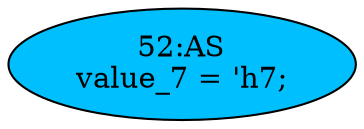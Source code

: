 strict digraph "" {
	node [label="\N"];
	"52:AS"	 [ast="<pyverilog.vparser.ast.Assign object at 0x7fd311d60e10>",
		def_var="['value_7']",
		fillcolor=deepskyblue,
		label="52:AS
value_7 = 'h7;",
		statements="[]",
		style=filled,
		typ=Assign,
		use_var="[]"];
}
